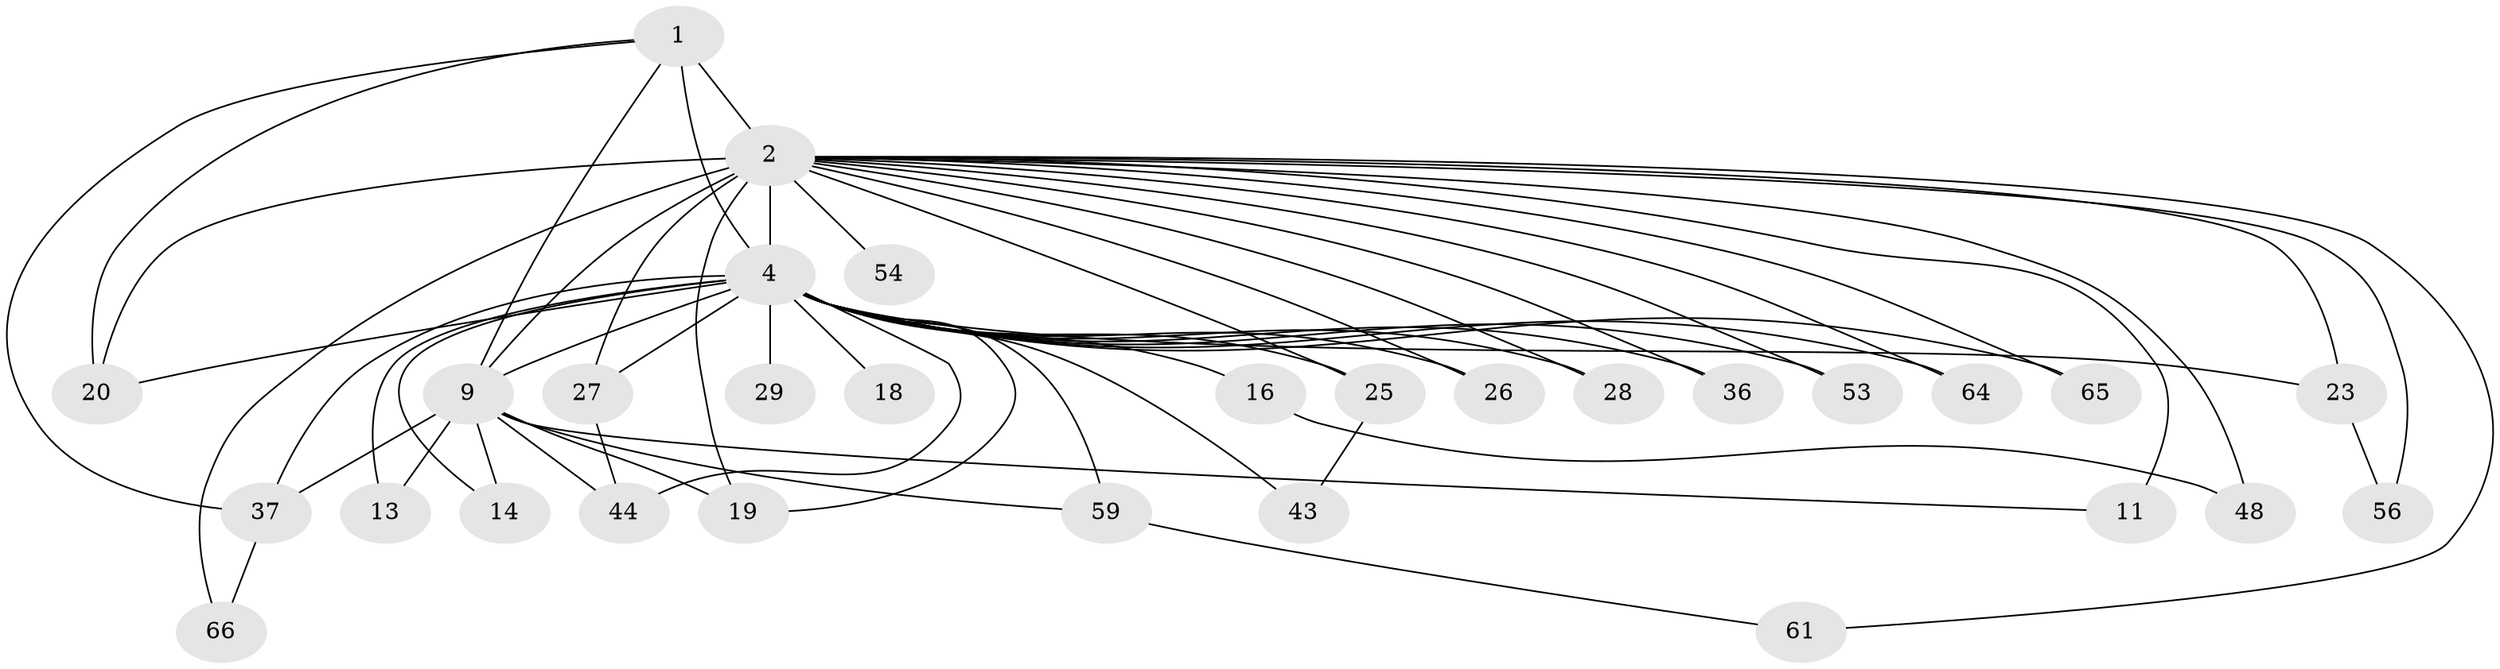 // original degree distribution, {14: 0.025974025974025976, 17: 0.025974025974025976, 27: 0.012987012987012988, 15: 0.012987012987012988, 25: 0.012987012987012988, 21: 0.012987012987012988, 19: 0.012987012987012988, 12: 0.012987012987012988, 3: 0.19480519480519481, 4: 0.14285714285714285, 2: 0.5064935064935064, 5: 0.025974025974025976}
// Generated by graph-tools (version 1.1) at 2025/17/03/04/25 18:17:40]
// undirected, 30 vertices, 58 edges
graph export_dot {
graph [start="1"]
  node [color=gray90,style=filled];
  1 [super="+32+34+33"];
  2 [super="+38+30+6+60+3+49+8"];
  4 [super="+5+52+7+15+67"];
  9 [super="+10+12+17+51"];
  11;
  13;
  14;
  16;
  18;
  19 [super="+24"];
  20 [super="+31"];
  23;
  25;
  26 [super="+68"];
  27 [super="+50+47"];
  28;
  29;
  36;
  37 [super="+73"];
  43;
  44;
  48;
  53;
  54;
  56;
  59;
  61;
  64;
  65;
  66;
  1 -- 2 [weight=7];
  1 -- 4 [weight=4];
  1 -- 9 [weight=2];
  1 -- 37;
  1 -- 20;
  2 -- 4 [weight=20];
  2 -- 9 [weight=14];
  2 -- 19;
  2 -- 36;
  2 -- 48;
  2 -- 27 [weight=2];
  2 -- 25 [weight=2];
  2 -- 66;
  2 -- 20 [weight=2];
  2 -- 26 [weight=2];
  2 -- 28 [weight=2];
  2 -- 54;
  2 -- 56;
  2 -- 61;
  2 -- 64;
  2 -- 65;
  2 -- 11 [weight=2];
  2 -- 53;
  2 -- 23;
  4 -- 9 [weight=6];
  4 -- 29 [weight=2];
  4 -- 43;
  4 -- 64;
  4 -- 65;
  4 -- 13;
  4 -- 18 [weight=2];
  4 -- 20 [weight=2];
  4 -- 23;
  4 -- 27 [weight=3];
  4 -- 28;
  4 -- 37;
  4 -- 44 [weight=2];
  4 -- 59;
  4 -- 36;
  4 -- 14;
  4 -- 16;
  4 -- 25;
  4 -- 26;
  4 -- 53;
  4 -- 19;
  9 -- 11;
  9 -- 13;
  9 -- 14;
  9 -- 19;
  9 -- 37;
  9 -- 59;
  9 -- 44;
  16 -- 48;
  23 -- 56;
  25 -- 43;
  27 -- 44;
  37 -- 66;
  59 -- 61;
}
